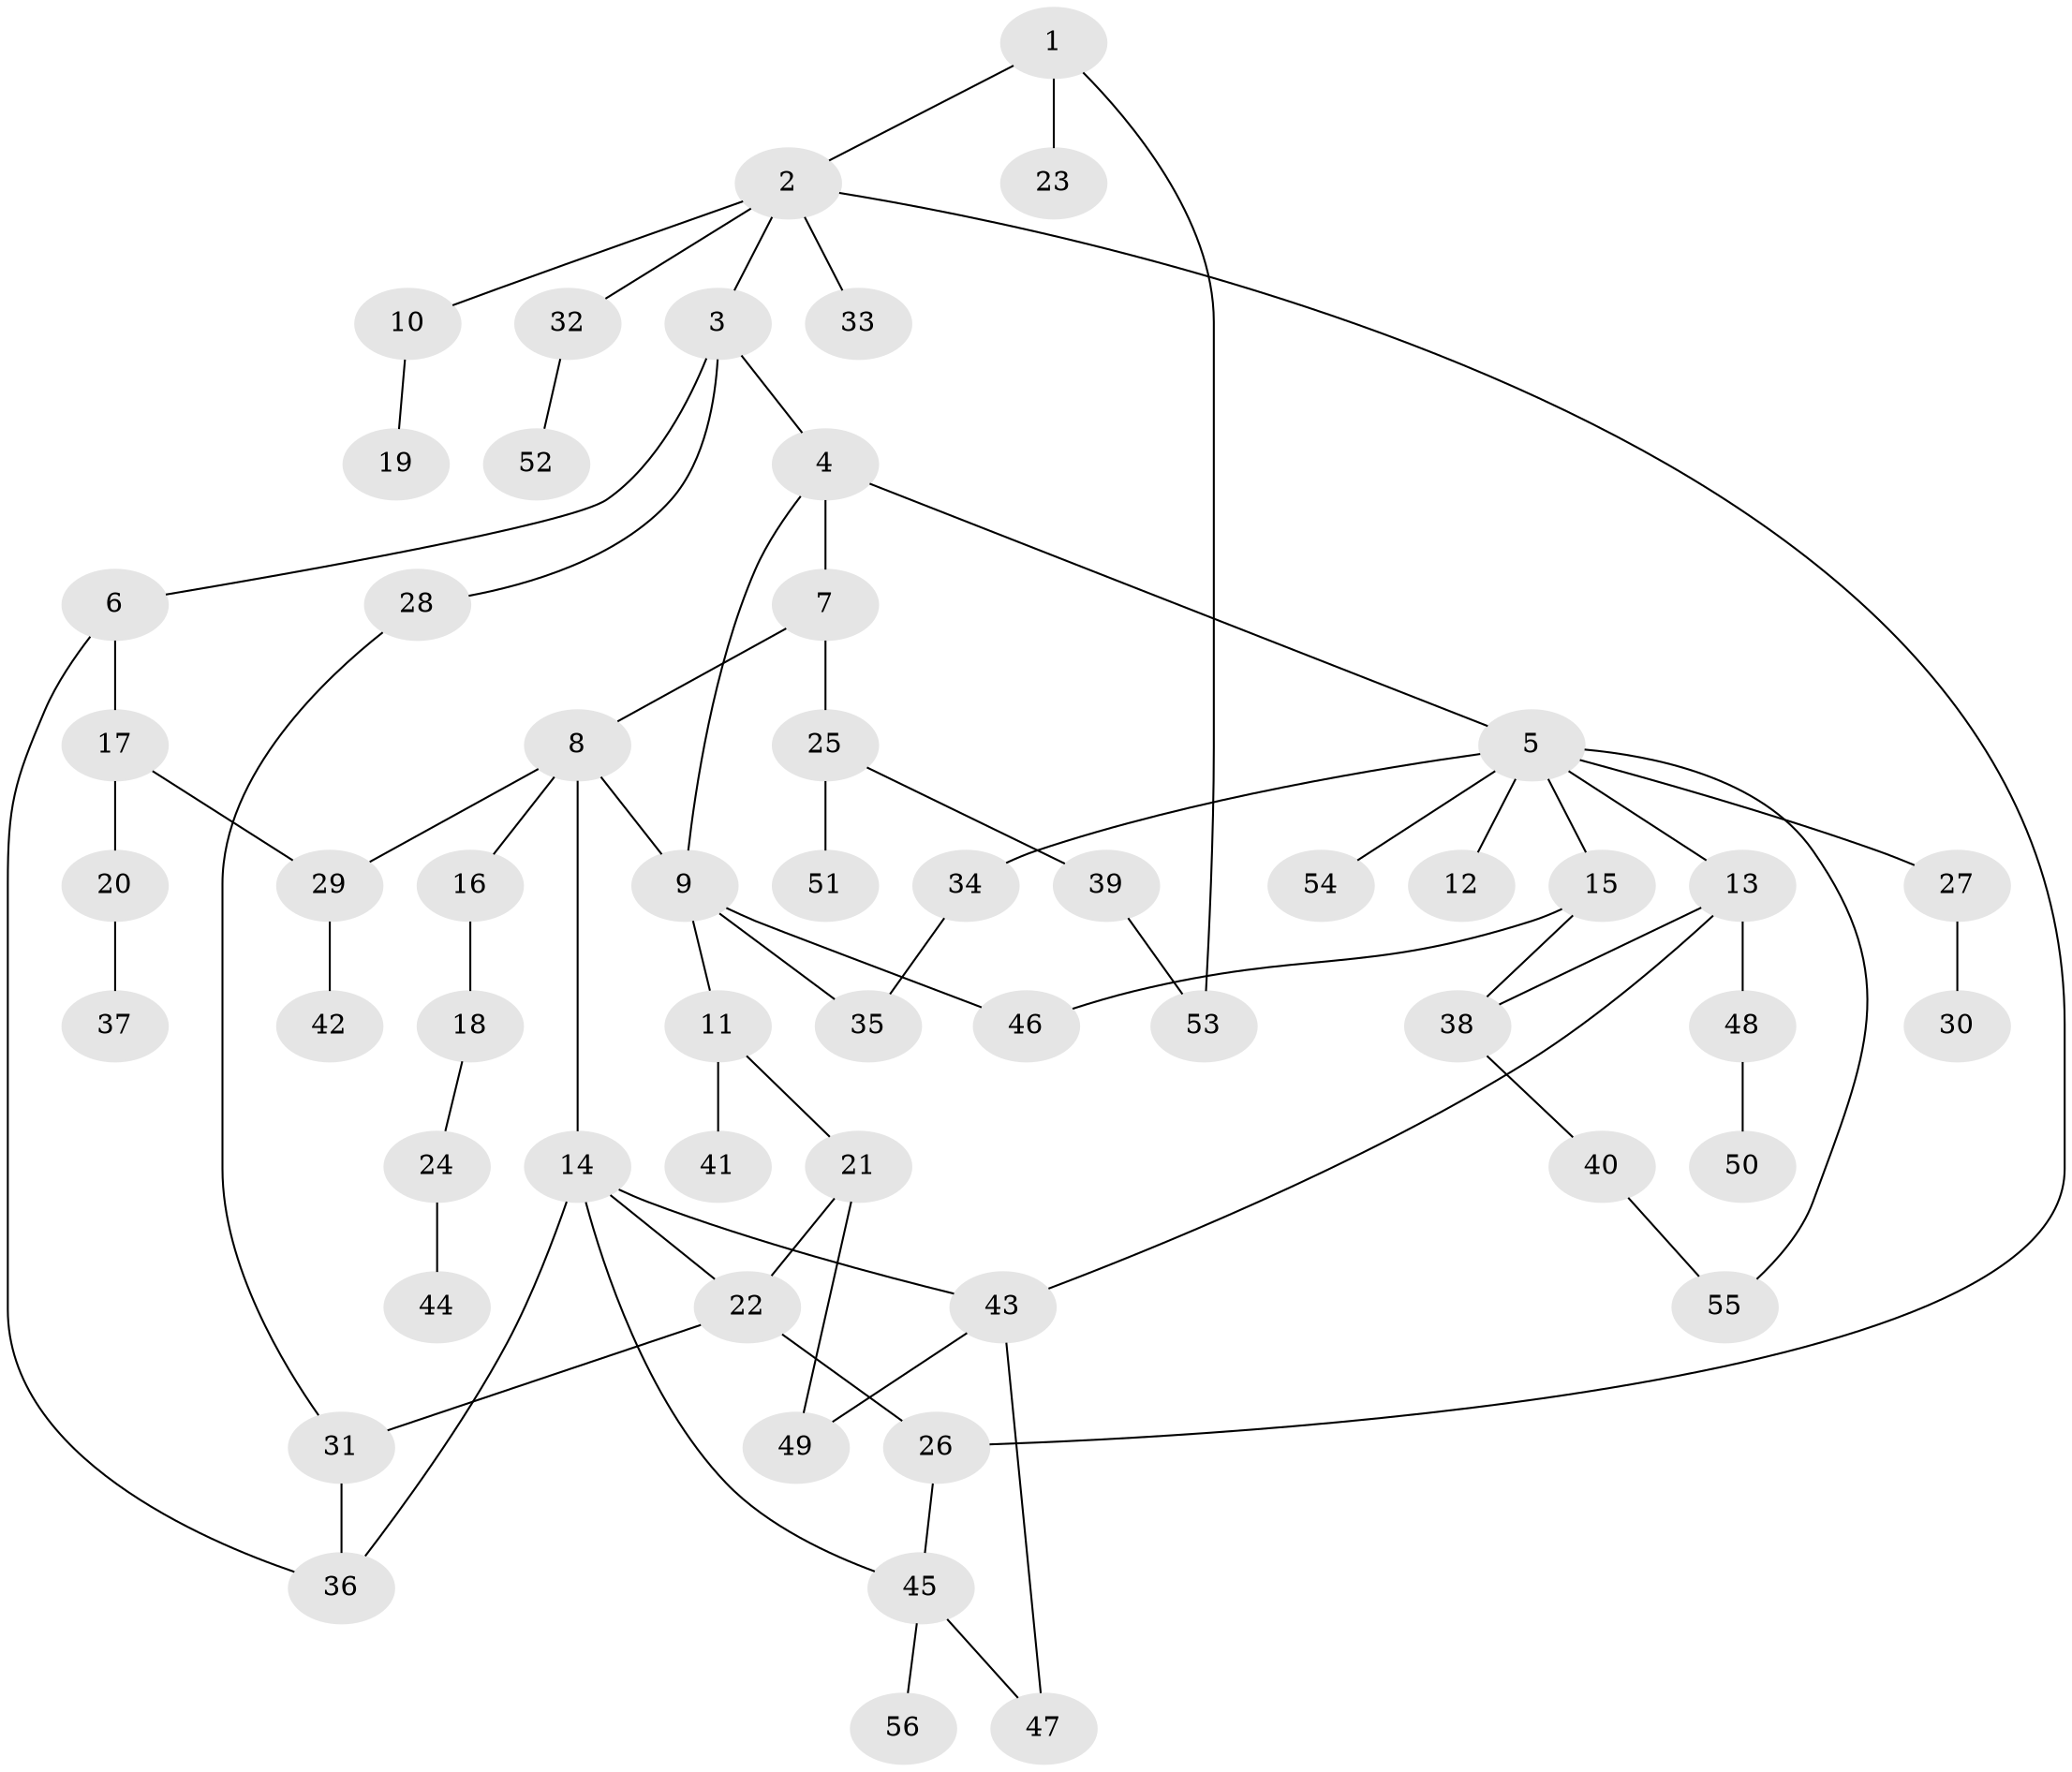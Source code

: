 // Generated by graph-tools (version 1.1) at 2025/25/03/09/25 03:25:35]
// undirected, 56 vertices, 71 edges
graph export_dot {
graph [start="1"]
  node [color=gray90,style=filled];
  1;
  2;
  3;
  4;
  5;
  6;
  7;
  8;
  9;
  10;
  11;
  12;
  13;
  14;
  15;
  16;
  17;
  18;
  19;
  20;
  21;
  22;
  23;
  24;
  25;
  26;
  27;
  28;
  29;
  30;
  31;
  32;
  33;
  34;
  35;
  36;
  37;
  38;
  39;
  40;
  41;
  42;
  43;
  44;
  45;
  46;
  47;
  48;
  49;
  50;
  51;
  52;
  53;
  54;
  55;
  56;
  1 -- 2;
  1 -- 23;
  1 -- 53;
  2 -- 3;
  2 -- 10;
  2 -- 32;
  2 -- 33;
  2 -- 26;
  3 -- 4;
  3 -- 6;
  3 -- 28;
  4 -- 5;
  4 -- 7;
  4 -- 9;
  5 -- 12;
  5 -- 13;
  5 -- 15;
  5 -- 27;
  5 -- 34;
  5 -- 54;
  5 -- 55;
  6 -- 17;
  6 -- 36;
  7 -- 8;
  7 -- 25;
  8 -- 14;
  8 -- 16;
  8 -- 9;
  8 -- 29;
  9 -- 11;
  9 -- 35;
  9 -- 46;
  10 -- 19;
  11 -- 21;
  11 -- 41;
  13 -- 48;
  13 -- 43;
  13 -- 38;
  14 -- 22;
  14 -- 36;
  14 -- 43;
  14 -- 45;
  15 -- 38;
  15 -- 46;
  16 -- 18;
  17 -- 20;
  17 -- 29;
  18 -- 24;
  20 -- 37;
  21 -- 49;
  21 -- 22;
  22 -- 26;
  22 -- 31;
  24 -- 44;
  25 -- 39;
  25 -- 51;
  26 -- 45;
  27 -- 30;
  28 -- 31;
  29 -- 42;
  31 -- 36;
  32 -- 52;
  34 -- 35;
  38 -- 40;
  39 -- 53;
  40 -- 55;
  43 -- 49;
  43 -- 47;
  45 -- 47;
  45 -- 56;
  48 -- 50;
}
